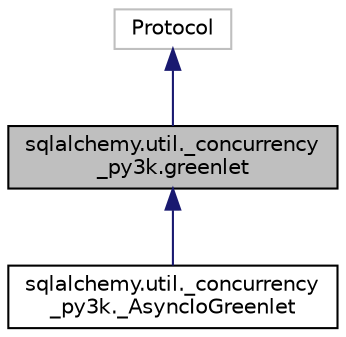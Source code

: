 digraph "sqlalchemy.util._concurrency_py3k.greenlet"
{
 // LATEX_PDF_SIZE
  edge [fontname="Helvetica",fontsize="10",labelfontname="Helvetica",labelfontsize="10"];
  node [fontname="Helvetica",fontsize="10",shape=record];
  Node1 [label="sqlalchemy.util._concurrency\l_py3k.greenlet",height=0.2,width=0.4,color="black", fillcolor="grey75", style="filled", fontcolor="black",tooltip=" "];
  Node2 -> Node1 [dir="back",color="midnightblue",fontsize="10",style="solid",fontname="Helvetica"];
  Node2 [label="Protocol",height=0.2,width=0.4,color="grey75", fillcolor="white", style="filled",tooltip=" "];
  Node1 -> Node3 [dir="back",color="midnightblue",fontsize="10",style="solid",fontname="Helvetica"];
  Node3 [label="sqlalchemy.util._concurrency\l_py3k._AsyncIoGreenlet",height=0.2,width=0.4,color="black", fillcolor="white", style="filled",URL="$classsqlalchemy_1_1util_1_1__concurrency__py3k_1_1__AsyncIoGreenlet.html",tooltip=" "];
}
